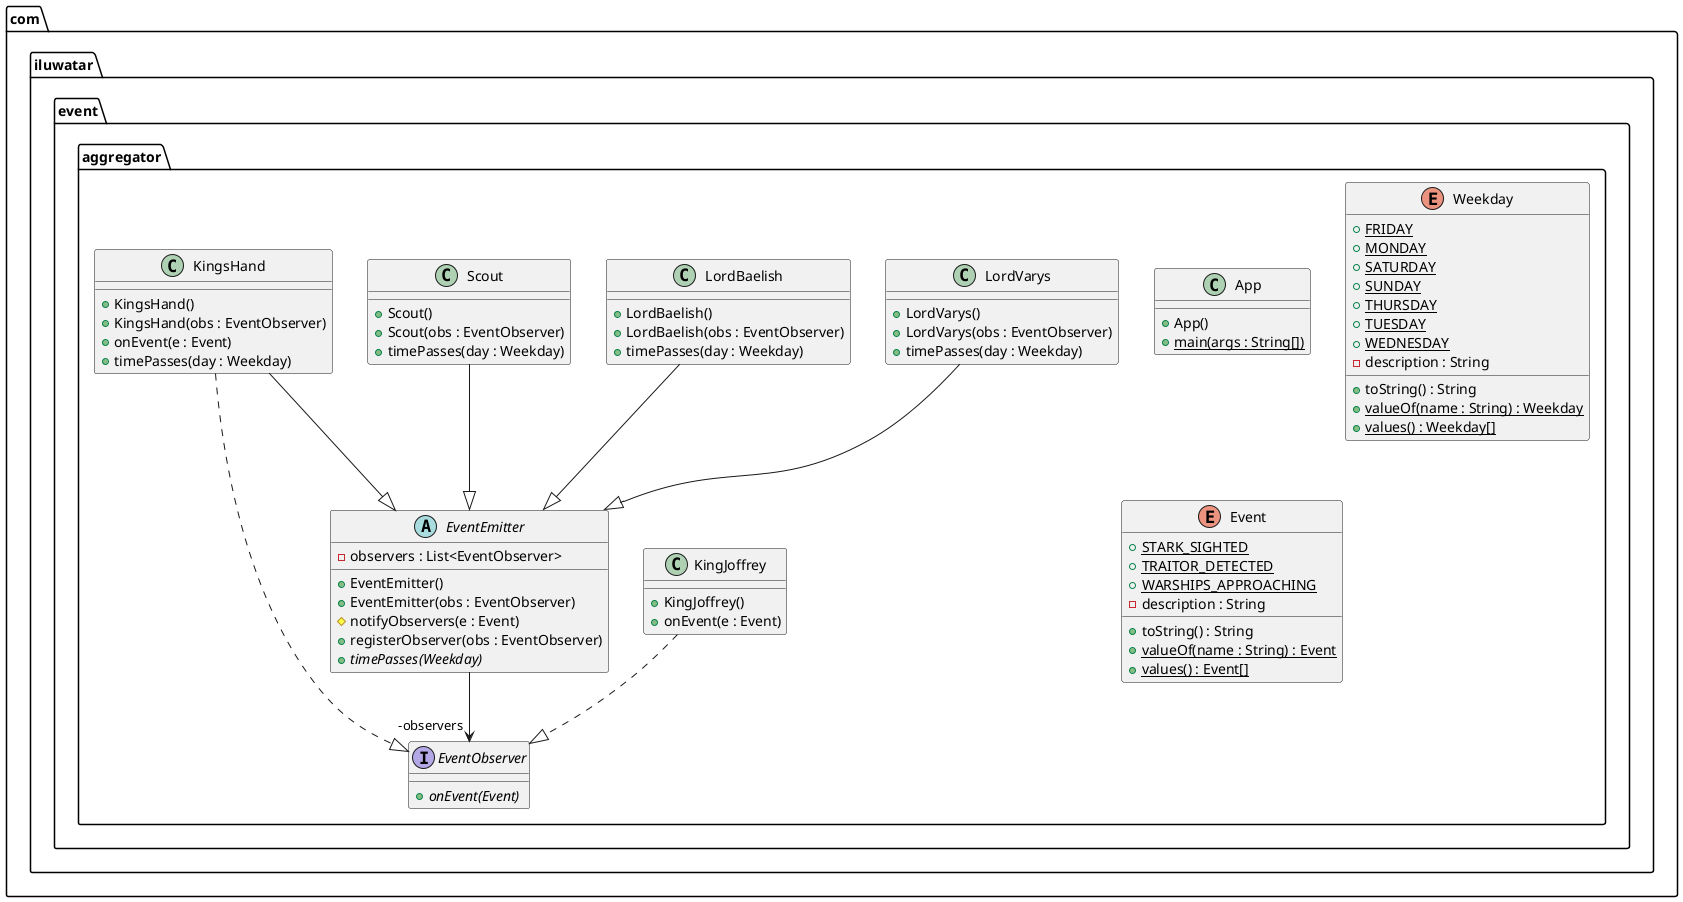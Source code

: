 @startuml
package com.iluwatar.event.aggregator {
  class LordVarys {
    + LordVarys()
    + LordVarys(obs : EventObserver)
    + timePasses(day : Weekday)
  }
  abstract class EventEmitter {
    - observers : List<EventObserver>
    + EventEmitter()
    + EventEmitter(obs : EventObserver)
    # notifyObservers(e : Event)
    + registerObserver(obs : EventObserver)
    + timePasses(Weekday) {abstract}
  }
  class KingJoffrey {
    + KingJoffrey()
    + onEvent(e : Event)
  }
  class LordBaelish {
    + LordBaelish()
    + LordBaelish(obs : EventObserver)
    + timePasses(day : Weekday)
  }
  interface EventObserver {
    + onEvent(Event) {abstract}
  }
  class KingsHand {
    + KingsHand()
    + KingsHand(obs : EventObserver)
    + onEvent(e : Event)
    + timePasses(day : Weekday)
  }
  class Scout {
    + Scout()
    + Scout(obs : EventObserver)
    + timePasses(day : Weekday)
  }
  class App {
    + App()
    + main(args : String[]) {static}
  }
  enum Weekday {
    + FRIDAY {static}
    + MONDAY {static}
    + SATURDAY {static}
    + SUNDAY {static}
    + THURSDAY {static}
    + TUESDAY {static}
    + WEDNESDAY {static}
    - description : String
    + toString() : String
    + valueOf(name : String) : Weekday {static}
    + values() : Weekday[] {static}
  }
  enum Event {
    + STARK_SIGHTED {static}
    + TRAITOR_DETECTED {static}
    + WARSHIPS_APPROACHING {static}
    - description : String
    + toString() : String
    + valueOf(name : String) : Event {static}
    + values() : Event[] {static}
  }
}
EventEmitter -->  "-observers" EventObserver
LordVarys --|> EventEmitter 
KingJoffrey ..|> EventObserver 
LordBaelish --|> EventEmitter 
KingsHand ..|> EventObserver 
KingsHand --|> EventEmitter 
Scout --|> EventEmitter 
@enduml